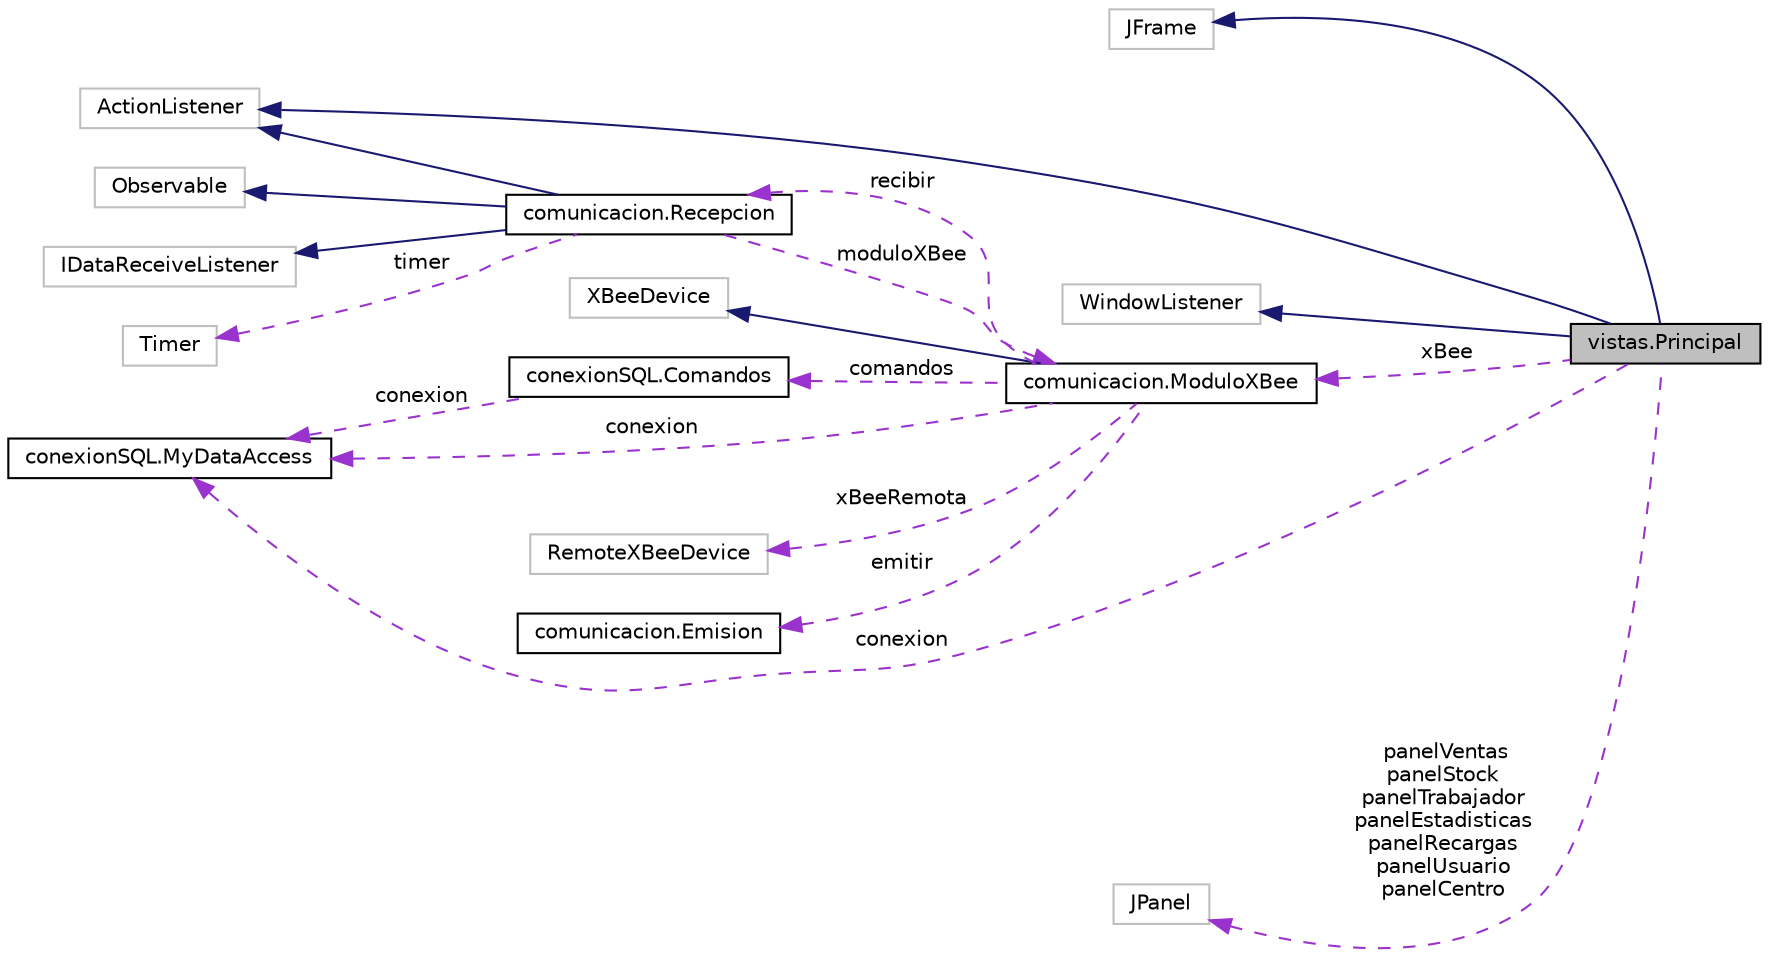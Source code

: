 digraph "vistas.Principal"
{
  edge [fontname="Helvetica",fontsize="10",labelfontname="Helvetica",labelfontsize="10"];
  node [fontname="Helvetica",fontsize="10",shape=record];
  rankdir="LR";
  Node4 [label="vistas.Principal",height=0.2,width=0.4,color="black", fillcolor="grey75", style="filled", fontcolor="black"];
  Node5 -> Node4 [dir="back",color="midnightblue",fontsize="10",style="solid",fontname="Helvetica"];
  Node5 [label="JFrame",height=0.2,width=0.4,color="grey75", fillcolor="white", style="filled"];
  Node6 -> Node4 [dir="back",color="midnightblue",fontsize="10",style="solid",fontname="Helvetica"];
  Node6 [label="ActionListener",height=0.2,width=0.4,color="grey75", fillcolor="white", style="filled"];
  Node7 -> Node4 [dir="back",color="midnightblue",fontsize="10",style="solid",fontname="Helvetica"];
  Node7 [label="WindowListener",height=0.2,width=0.4,color="grey75", fillcolor="white", style="filled"];
  Node8 -> Node4 [dir="back",color="darkorchid3",fontsize="10",style="dashed",label=" xBee" ,fontname="Helvetica"];
  Node8 [label="comunicacion.ModuloXBee",height=0.2,width=0.4,color="black", fillcolor="white", style="filled",URL="$classcomunicacion_1_1_modulo_x_bee.html"];
  Node9 -> Node8 [dir="back",color="midnightblue",fontsize="10",style="solid",fontname="Helvetica"];
  Node9 [label="XBeeDevice",height=0.2,width=0.4,color="grey75", fillcolor="white", style="filled"];
  Node10 -> Node8 [dir="back",color="darkorchid3",fontsize="10",style="dashed",label=" comandos" ,fontname="Helvetica"];
  Node10 [label="conexionSQL.Comandos",height=0.2,width=0.4,color="black", fillcolor="white", style="filled",URL="$classconexion_s_q_l_1_1_comandos.html"];
  Node11 -> Node10 [dir="back",color="darkorchid3",fontsize="10",style="dashed",label=" conexion" ,fontname="Helvetica"];
  Node11 [label="conexionSQL.MyDataAccess",height=0.2,width=0.4,color="black", fillcolor="white", style="filled",URL="$classconexion_s_q_l_1_1_my_data_access.html"];
  Node11 -> Node8 [dir="back",color="darkorchid3",fontsize="10",style="dashed",label=" conexion" ,fontname="Helvetica"];
  Node12 -> Node8 [dir="back",color="darkorchid3",fontsize="10",style="dashed",label=" xBeeRemota" ,fontname="Helvetica"];
  Node12 [label="RemoteXBeeDevice",height=0.2,width=0.4,color="grey75", fillcolor="white", style="filled"];
  Node13 -> Node8 [dir="back",color="darkorchid3",fontsize="10",style="dashed",label=" recibir" ,fontname="Helvetica"];
  Node13 [label="comunicacion.Recepcion",height=0.2,width=0.4,color="black", fillcolor="white", style="filled",URL="$classcomunicacion_1_1_recepcion.html"];
  Node14 -> Node13 [dir="back",color="midnightblue",fontsize="10",style="solid",fontname="Helvetica"];
  Node14 [label="Observable",height=0.2,width=0.4,color="grey75", fillcolor="white", style="filled"];
  Node15 -> Node13 [dir="back",color="midnightblue",fontsize="10",style="solid",fontname="Helvetica"];
  Node15 [label="IDataReceiveListener",height=0.2,width=0.4,color="grey75", fillcolor="white", style="filled"];
  Node6 -> Node13 [dir="back",color="midnightblue",fontsize="10",style="solid",fontname="Helvetica"];
  Node16 -> Node13 [dir="back",color="darkorchid3",fontsize="10",style="dashed",label=" timer" ,fontname="Helvetica"];
  Node16 [label="Timer",height=0.2,width=0.4,color="grey75", fillcolor="white", style="filled"];
  Node8 -> Node13 [dir="back",color="darkorchid3",fontsize="10",style="dashed",label=" moduloXBee" ,fontname="Helvetica"];
  Node17 -> Node8 [dir="back",color="darkorchid3",fontsize="10",style="dashed",label=" emitir" ,fontname="Helvetica"];
  Node17 [label="comunicacion.Emision",height=0.2,width=0.4,color="black", fillcolor="white", style="filled",URL="$classcomunicacion_1_1_emision.html"];
  Node11 -> Node4 [dir="back",color="darkorchid3",fontsize="10",style="dashed",label=" conexion" ,fontname="Helvetica"];
  Node18 -> Node4 [dir="back",color="darkorchid3",fontsize="10",style="dashed",label=" panelVentas\npanelStock\npanelTrabajador\npanelEstadisticas\npanelRecargas\npanelUsuario\npanelCentro" ,fontname="Helvetica"];
  Node18 [label="JPanel",height=0.2,width=0.4,color="grey75", fillcolor="white", style="filled"];
}
